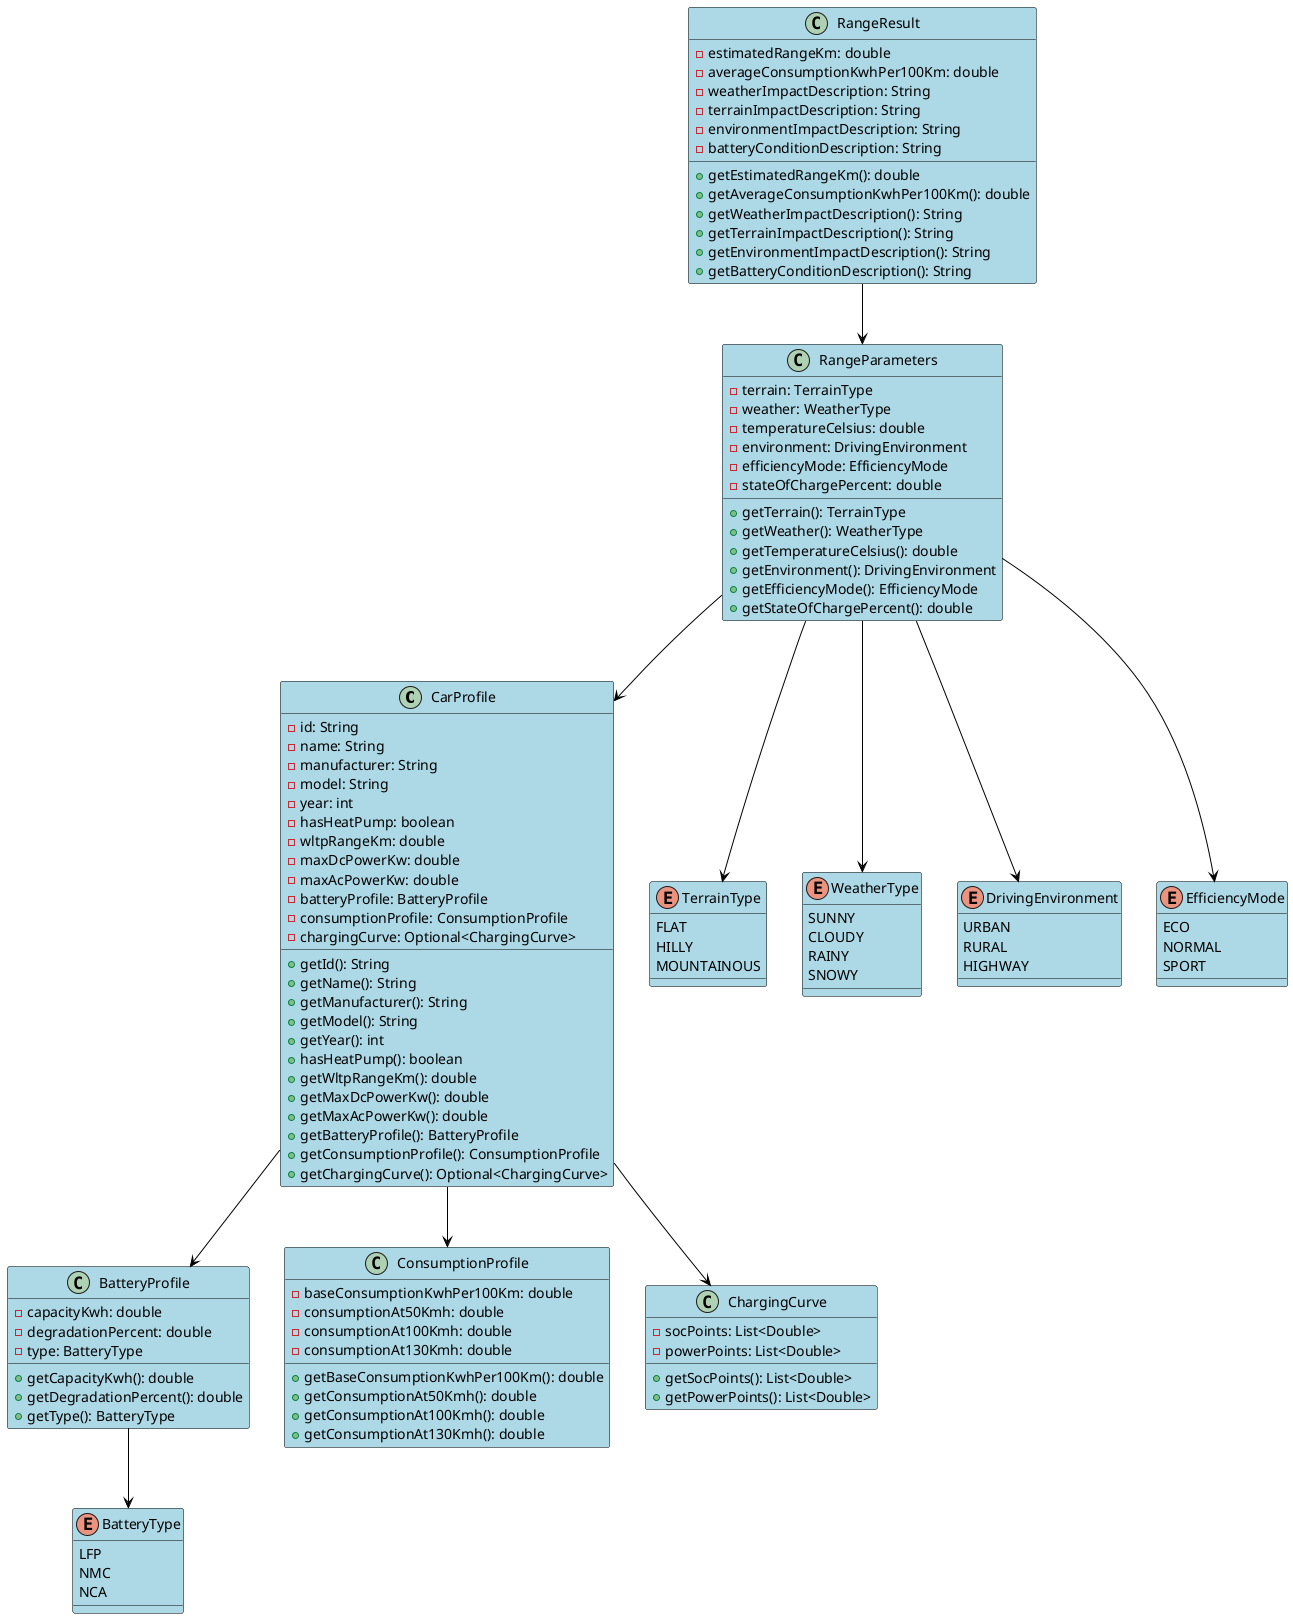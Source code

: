 @startuml ULRICA Domain Model

' Styling
skinparam backgroundColor white
skinparam class {
    BackgroundColor LightBlue
    ArrowColor Black
    BorderColor Black
}

' Domain Entities
class CarProfile {
    - id: String
    - name: String
    - manufacturer: String
    - model: String
    - year: int
    - hasHeatPump: boolean
    - wltpRangeKm: double
    - maxDcPowerKw: double
    - maxAcPowerKw: double
    - batteryProfile: BatteryProfile
    - consumptionProfile: ConsumptionProfile
    - chargingCurve: Optional<ChargingCurve>
    + getId(): String
    + getName(): String
    + getManufacturer(): String
    + getModel(): String
    + getYear(): int
    + hasHeatPump(): boolean
    + getWltpRangeKm(): double
    + getMaxDcPowerKw(): double
    + getMaxAcPowerKw(): double
    + getBatteryProfile(): BatteryProfile
    + getConsumptionProfile(): ConsumptionProfile
    + getChargingCurve(): Optional<ChargingCurve>
}

' Value Objects
class BatteryProfile {
    - capacityKwh: double
    - degradationPercent: double
    - type: BatteryType
    + getCapacityKwh(): double
    + getDegradationPercent(): double
    + getType(): BatteryType
}

class ConsumptionProfile {
    - baseConsumptionKwhPer100Km: double
    - consumptionAt50Kmh: double
    - consumptionAt100Kmh: double
    - consumptionAt130Kmh: double
    + getBaseConsumptionKwhPer100Km(): double
    + getConsumptionAt50Kmh(): double
    + getConsumptionAt100Kmh(): double
    + getConsumptionAt130Kmh(): double
}

class ChargingCurve {
    - socPoints: List<Double>
    - powerPoints: List<Double>
    + getSocPoints(): List<Double>
    + getPowerPoints(): List<Double>
}

class RangeParameters {
    - terrain: TerrainType
    - weather: WeatherType
    - temperatureCelsius: double
    - environment: DrivingEnvironment
    - efficiencyMode: EfficiencyMode
    - stateOfChargePercent: double
    + getTerrain(): TerrainType
    + getWeather(): WeatherType
    + getTemperatureCelsius(): double
    + getEnvironment(): DrivingEnvironment
    + getEfficiencyMode(): EfficiencyMode
    + getStateOfChargePercent(): double
}

class RangeResult {
    - estimatedRangeKm: double
    - averageConsumptionKwhPer100Km: double
    - weatherImpactDescription: String
    - terrainImpactDescription: String
    - environmentImpactDescription: String
    - batteryConditionDescription: String
    + getEstimatedRangeKm(): double
    + getAverageConsumptionKwhPer100Km(): double
    + getWeatherImpactDescription(): String
    + getTerrainImpactDescription(): String
    + getEnvironmentImpactDescription(): String
    + getBatteryConditionDescription(): String
}

' Enums
enum BatteryType {
    LFP
    NMC
    NCA
}

enum TerrainType {
    FLAT
    HILLY
    MOUNTAINOUS
}

enum WeatherType {
    SUNNY
    CLOUDY
    RAINY
    SNOWY
}

enum DrivingEnvironment {
    URBAN
    RURAL
    HIGHWAY
}

enum EfficiencyMode {
    ECO
    NORMAL
    SPORT
}

' Relationships
CarProfile --> BatteryProfile
CarProfile --> ConsumptionProfile
CarProfile --> ChargingCurve
RangeParameters --> CarProfile
RangeResult --> RangeParameters
BatteryProfile --> BatteryType
RangeParameters --> TerrainType
RangeParameters --> WeatherType
RangeParameters --> DrivingEnvironment
RangeParameters --> EfficiencyMode

@enduml 